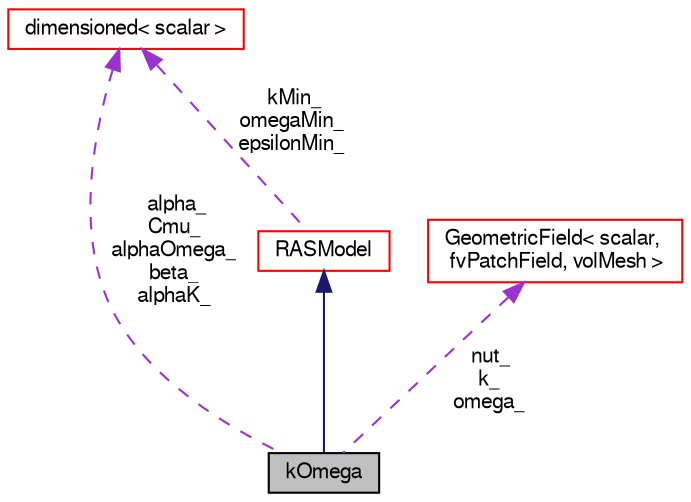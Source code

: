 digraph "kOmega"
{
  bgcolor="transparent";
  edge [fontname="FreeSans",fontsize="10",labelfontname="FreeSans",labelfontsize="10"];
  node [fontname="FreeSans",fontsize="10",shape=record];
  Node19 [label="kOmega",height=0.2,width=0.4,color="black", fillcolor="grey75", style="filled", fontcolor="black"];
  Node20 -> Node19 [dir="back",color="midnightblue",fontsize="10",style="solid",fontname="FreeSans"];
  Node20 [label="RASModel",height=0.2,width=0.4,color="red",URL="$a31074.html",tooltip="Abstract base class for incompressible turbulence models. "];
  Node96 -> Node20 [dir="back",color="darkorchid3",fontsize="10",style="dashed",label=" kMin_\nomegaMin_\nepsilonMin_" ,fontname="FreeSans"];
  Node96 [label="dimensioned\< scalar \>",height=0.2,width=0.4,color="red",URL="$a26366.html"];
  Node98 -> Node19 [dir="back",color="darkorchid3",fontsize="10",style="dashed",label=" nut_\nk_\nomega_" ,fontname="FreeSans"];
  Node98 [label="GeometricField\< scalar,\l fvPatchField, volMesh \>",height=0.2,width=0.4,color="red",URL="$a22434.html"];
  Node96 -> Node19 [dir="back",color="darkorchid3",fontsize="10",style="dashed",label=" alpha_\nCmu_\nalphaOmega_\nbeta_\nalphaK_" ,fontname="FreeSans"];
}
